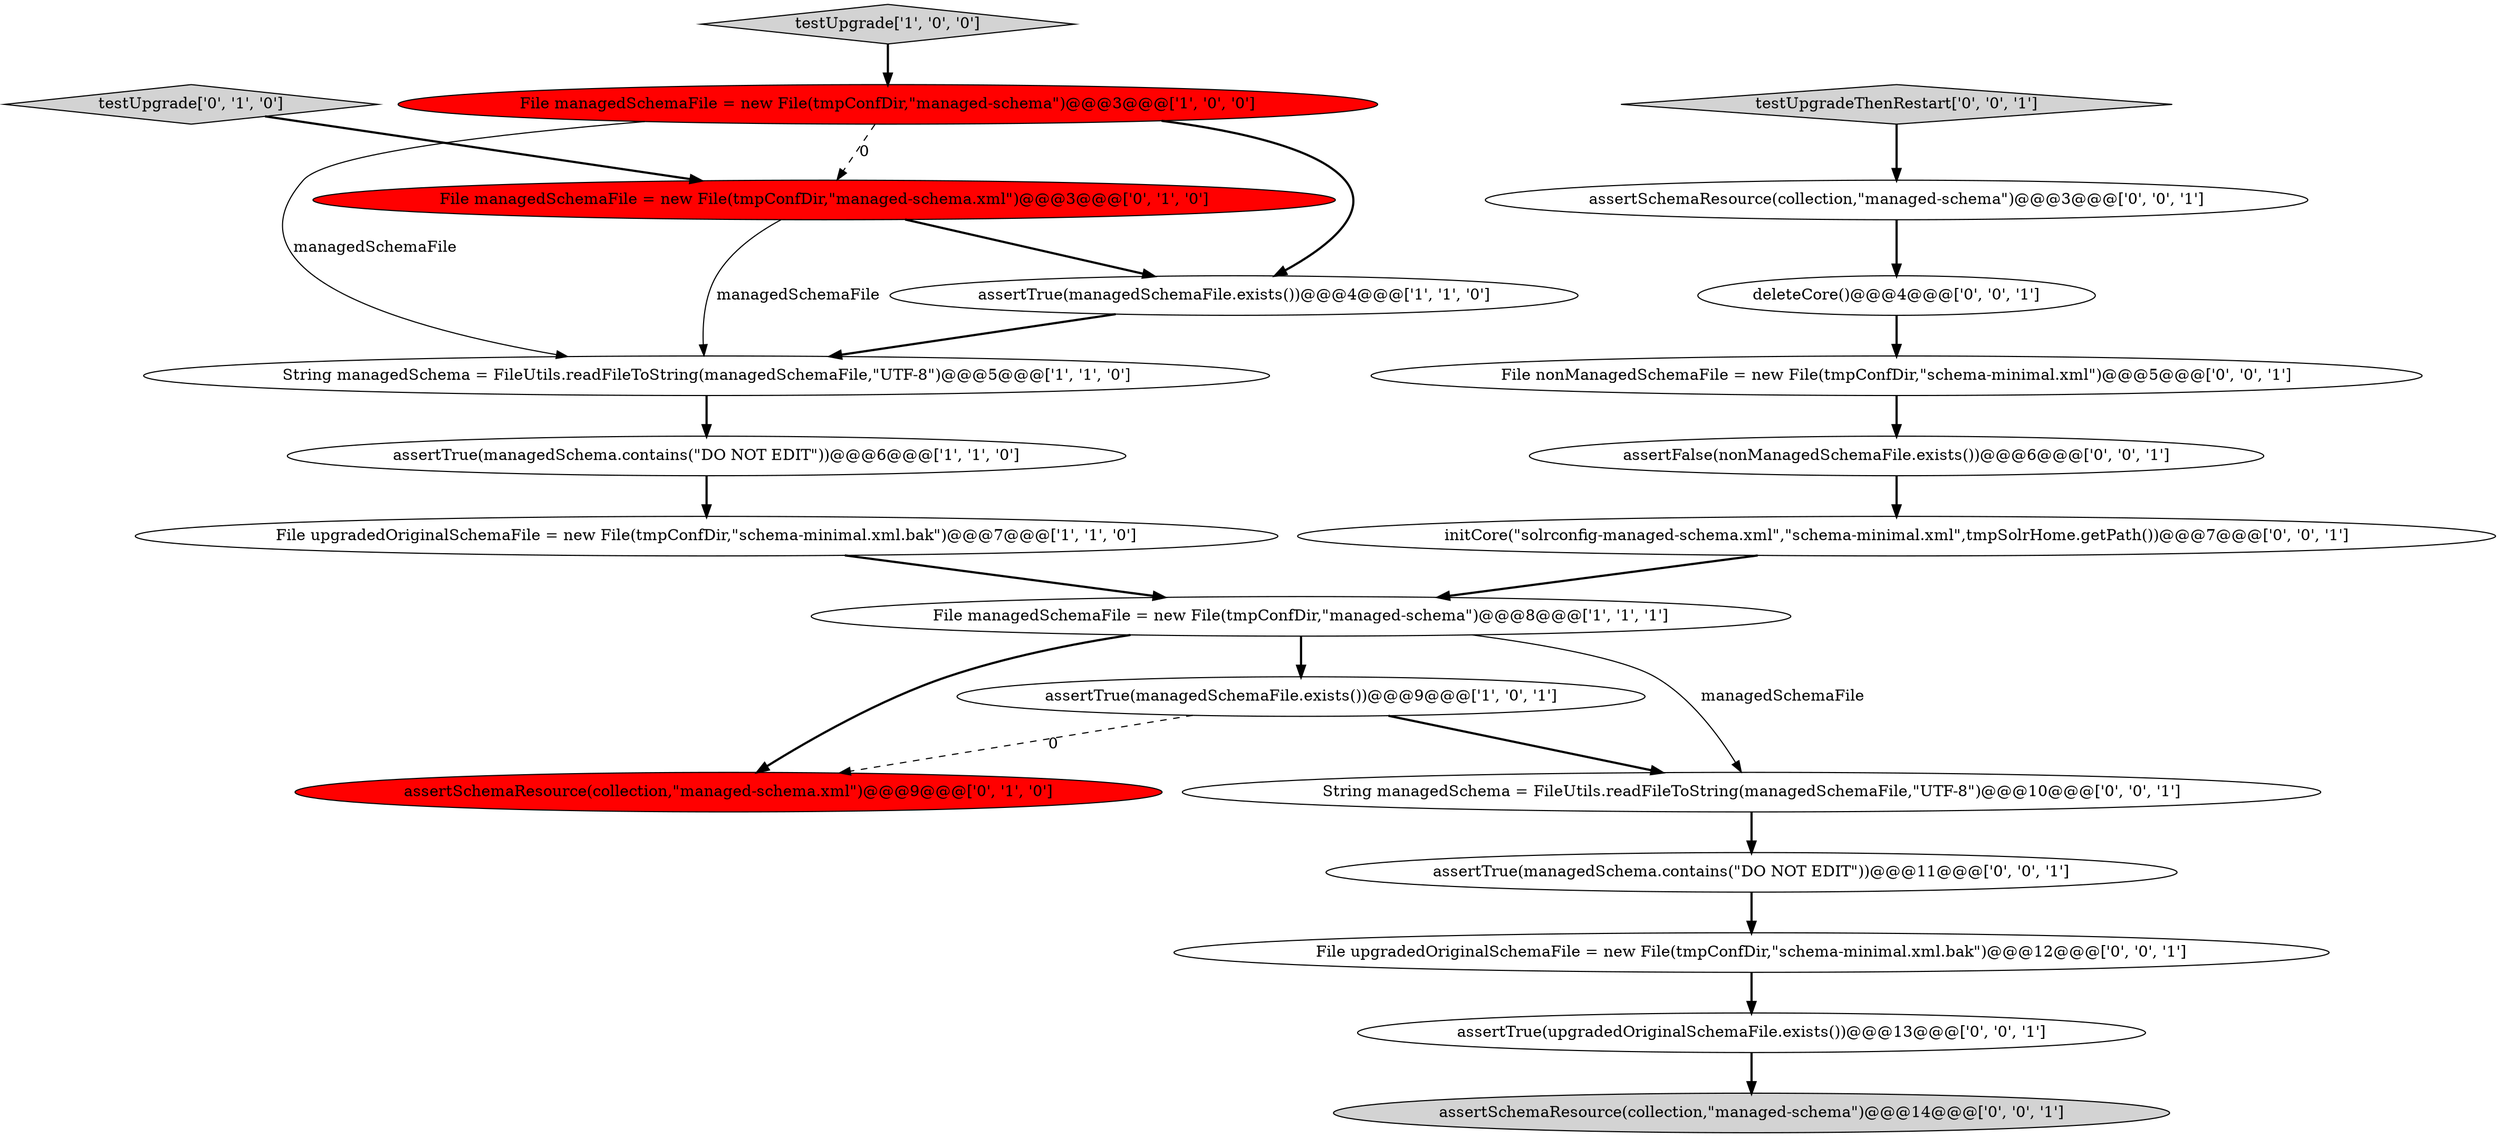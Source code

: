 digraph {
7 [style = filled, label = "testUpgrade['1', '0', '0']", fillcolor = lightgray, shape = diamond image = "AAA0AAABBB1BBB"];
8 [style = filled, label = "assertSchemaResource(collection,\"managed-schema.xml\")@@@9@@@['0', '1', '0']", fillcolor = red, shape = ellipse image = "AAA1AAABBB2BBB"];
4 [style = filled, label = "String managedSchema = FileUtils.readFileToString(managedSchemaFile,\"UTF-8\")@@@5@@@['1', '1', '0']", fillcolor = white, shape = ellipse image = "AAA0AAABBB1BBB"];
9 [style = filled, label = "testUpgrade['0', '1', '0']", fillcolor = lightgray, shape = diamond image = "AAA0AAABBB2BBB"];
11 [style = filled, label = "assertSchemaResource(collection,\"managed-schema\")@@@14@@@['0', '0', '1']", fillcolor = lightgray, shape = ellipse image = "AAA0AAABBB3BBB"];
2 [style = filled, label = "File managedSchemaFile = new File(tmpConfDir,\"managed-schema\")@@@3@@@['1', '0', '0']", fillcolor = red, shape = ellipse image = "AAA1AAABBB1BBB"];
15 [style = filled, label = "deleteCore()@@@4@@@['0', '0', '1']", fillcolor = white, shape = ellipse image = "AAA0AAABBB3BBB"];
21 [style = filled, label = "testUpgradeThenRestart['0', '0', '1']", fillcolor = lightgray, shape = diamond image = "AAA0AAABBB3BBB"];
3 [style = filled, label = "assertTrue(managedSchemaFile.exists())@@@9@@@['1', '0', '1']", fillcolor = white, shape = ellipse image = "AAA0AAABBB1BBB"];
19 [style = filled, label = "String managedSchema = FileUtils.readFileToString(managedSchemaFile,\"UTF-8\")@@@10@@@['0', '0', '1']", fillcolor = white, shape = ellipse image = "AAA0AAABBB3BBB"];
10 [style = filled, label = "File managedSchemaFile = new File(tmpConfDir,\"managed-schema.xml\")@@@3@@@['0', '1', '0']", fillcolor = red, shape = ellipse image = "AAA1AAABBB2BBB"];
0 [style = filled, label = "File upgradedOriginalSchemaFile = new File(tmpConfDir,\"schema-minimal.xml.bak\")@@@7@@@['1', '1', '0']", fillcolor = white, shape = ellipse image = "AAA0AAABBB1BBB"];
16 [style = filled, label = "assertTrue(upgradedOriginalSchemaFile.exists())@@@13@@@['0', '0', '1']", fillcolor = white, shape = ellipse image = "AAA0AAABBB3BBB"];
5 [style = filled, label = "assertTrue(managedSchemaFile.exists())@@@4@@@['1', '1', '0']", fillcolor = white, shape = ellipse image = "AAA0AAABBB1BBB"];
14 [style = filled, label = "assertTrue(managedSchema.contains(\"DO NOT EDIT\"))@@@11@@@['0', '0', '1']", fillcolor = white, shape = ellipse image = "AAA0AAABBB3BBB"];
20 [style = filled, label = "File upgradedOriginalSchemaFile = new File(tmpConfDir,\"schema-minimal.xml.bak\")@@@12@@@['0', '0', '1']", fillcolor = white, shape = ellipse image = "AAA0AAABBB3BBB"];
1 [style = filled, label = "assertTrue(managedSchema.contains(\"DO NOT EDIT\"))@@@6@@@['1', '1', '0']", fillcolor = white, shape = ellipse image = "AAA0AAABBB1BBB"];
6 [style = filled, label = "File managedSchemaFile = new File(tmpConfDir,\"managed-schema\")@@@8@@@['1', '1', '1']", fillcolor = white, shape = ellipse image = "AAA0AAABBB1BBB"];
12 [style = filled, label = "File nonManagedSchemaFile = new File(tmpConfDir,\"schema-minimal.xml\")@@@5@@@['0', '0', '1']", fillcolor = white, shape = ellipse image = "AAA0AAABBB3BBB"];
17 [style = filled, label = "assertFalse(nonManagedSchemaFile.exists())@@@6@@@['0', '0', '1']", fillcolor = white, shape = ellipse image = "AAA0AAABBB3BBB"];
13 [style = filled, label = "assertSchemaResource(collection,\"managed-schema\")@@@3@@@['0', '0', '1']", fillcolor = white, shape = ellipse image = "AAA0AAABBB3BBB"];
18 [style = filled, label = "initCore(\"solrconfig-managed-schema.xml\",\"schema-minimal.xml\",tmpSolrHome.getPath())@@@7@@@['0', '0', '1']", fillcolor = white, shape = ellipse image = "AAA0AAABBB3BBB"];
6->3 [style = bold, label=""];
2->5 [style = bold, label=""];
16->11 [style = bold, label=""];
0->6 [style = bold, label=""];
12->17 [style = bold, label=""];
1->0 [style = bold, label=""];
9->10 [style = bold, label=""];
2->10 [style = dashed, label="0"];
10->5 [style = bold, label=""];
19->14 [style = bold, label=""];
20->16 [style = bold, label=""];
3->19 [style = bold, label=""];
18->6 [style = bold, label=""];
7->2 [style = bold, label=""];
5->4 [style = bold, label=""];
6->8 [style = bold, label=""];
6->19 [style = solid, label="managedSchemaFile"];
3->8 [style = dashed, label="0"];
4->1 [style = bold, label=""];
15->12 [style = bold, label=""];
13->15 [style = bold, label=""];
10->4 [style = solid, label="managedSchemaFile"];
17->18 [style = bold, label=""];
14->20 [style = bold, label=""];
21->13 [style = bold, label=""];
2->4 [style = solid, label="managedSchemaFile"];
}
